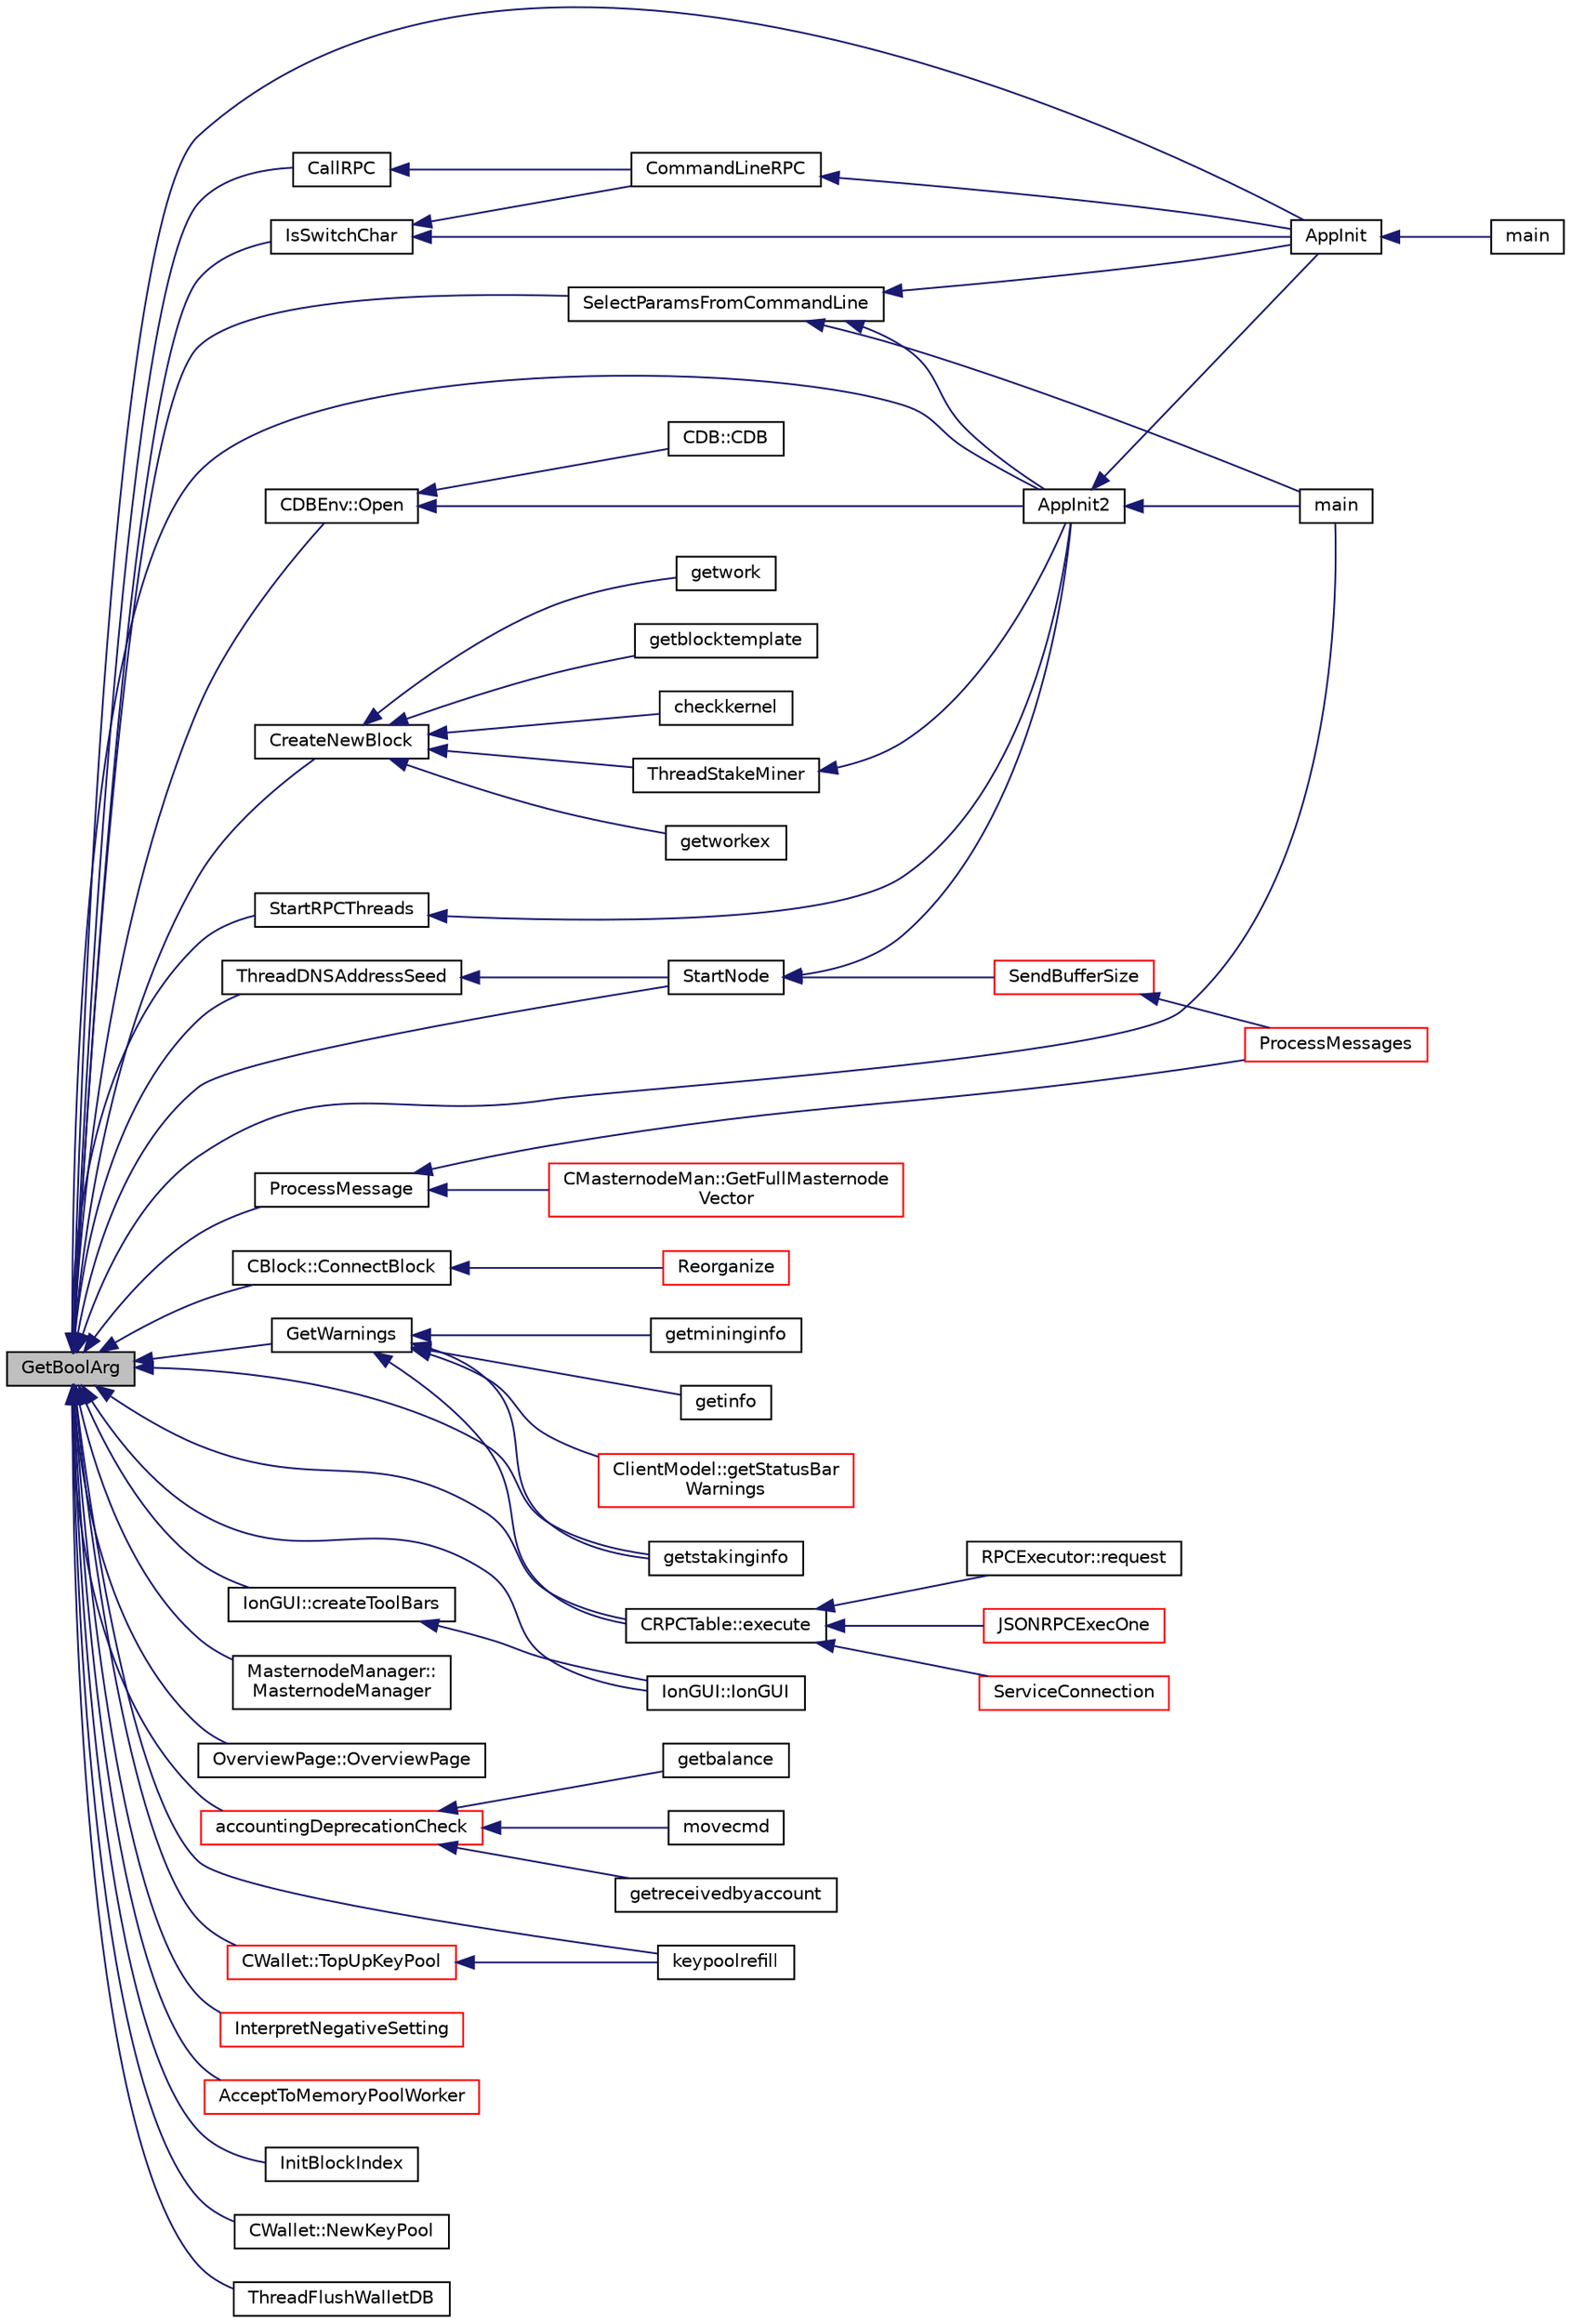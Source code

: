 digraph "GetBoolArg"
{
  edge [fontname="Helvetica",fontsize="10",labelfontname="Helvetica",labelfontsize="10"];
  node [fontname="Helvetica",fontsize="10",shape=record];
  rankdir="LR";
  Node1747 [label="GetBoolArg",height=0.2,width=0.4,color="black", fillcolor="grey75", style="filled", fontcolor="black"];
  Node1747 -> Node1748 [dir="back",color="midnightblue",fontsize="10",style="solid",fontname="Helvetica"];
  Node1748 [label="SelectParamsFromCommandLine",height=0.2,width=0.4,color="black", fillcolor="white", style="filled",URL="$d7/ddb/chainparams_8h.html#a8b1e95814ad8f7fbcd9dead5cae3783d",tooltip="Looks for -regtest or -testnet and then calls SelectParams as appropriate. "];
  Node1748 -> Node1749 [dir="back",color="midnightblue",fontsize="10",style="solid",fontname="Helvetica"];
  Node1749 [label="AppInit2",height=0.2,width=0.4,color="black", fillcolor="white", style="filled",URL="$d8/dc0/init_8h.html#a1a4c1bfbf6ba1db77e988b89b9cadfd3",tooltip="Initialize ion. "];
  Node1749 -> Node1750 [dir="back",color="midnightblue",fontsize="10",style="solid",fontname="Helvetica"];
  Node1750 [label="AppInit",height=0.2,width=0.4,color="black", fillcolor="white", style="filled",URL="$d4/d35/iond_8cpp.html#ac59316b767e6984e1285f0531275286b"];
  Node1750 -> Node1751 [dir="back",color="midnightblue",fontsize="10",style="solid",fontname="Helvetica"];
  Node1751 [label="main",height=0.2,width=0.4,color="black", fillcolor="white", style="filled",URL="$d4/d35/iond_8cpp.html#a0ddf1224851353fc92bfbff6f499fa97"];
  Node1749 -> Node1752 [dir="back",color="midnightblue",fontsize="10",style="solid",fontname="Helvetica"];
  Node1752 [label="main",height=0.2,width=0.4,color="black", fillcolor="white", style="filled",URL="$d5/d2d/ion_8cpp.html#a0ddf1224851353fc92bfbff6f499fa97"];
  Node1748 -> Node1750 [dir="back",color="midnightblue",fontsize="10",style="solid",fontname="Helvetica"];
  Node1748 -> Node1752 [dir="back",color="midnightblue",fontsize="10",style="solid",fontname="Helvetica"];
  Node1747 -> Node1753 [dir="back",color="midnightblue",fontsize="10",style="solid",fontname="Helvetica"];
  Node1753 [label="CDBEnv::Open",height=0.2,width=0.4,color="black", fillcolor="white", style="filled",URL="$d5/dd2/class_c_d_b_env.html#a1a81be1585305e5cedd2bccd6c7570c3"];
  Node1753 -> Node1754 [dir="back",color="midnightblue",fontsize="10",style="solid",fontname="Helvetica"];
  Node1754 [label="CDB::CDB",height=0.2,width=0.4,color="black", fillcolor="white", style="filled",URL="$d1/d2e/class_c_d_b.html#aa5f2317ab28c6424bfebdaa969aa2b2c"];
  Node1753 -> Node1749 [dir="back",color="midnightblue",fontsize="10",style="solid",fontname="Helvetica"];
  Node1747 -> Node1749 [dir="back",color="midnightblue",fontsize="10",style="solid",fontname="Helvetica"];
  Node1747 -> Node1750 [dir="back",color="midnightblue",fontsize="10",style="solid",fontname="Helvetica"];
  Node1747 -> Node1755 [dir="back",color="midnightblue",fontsize="10",style="solid",fontname="Helvetica"];
  Node1755 [label="CBlock::ConnectBlock",height=0.2,width=0.4,color="black", fillcolor="white", style="filled",URL="$d3/d51/class_c_block.html#a1ae149d97c7b7eadf48f5cea934b6217"];
  Node1755 -> Node1756 [dir="back",color="midnightblue",fontsize="10",style="solid",fontname="Helvetica"];
  Node1756 [label="Reorganize",height=0.2,width=0.4,color="red", fillcolor="white", style="filled",URL="$df/d0a/main_8cpp.html#ad8e09920f5a3ce2670c5efa26ef65227"];
  Node1747 -> Node1761 [dir="back",color="midnightblue",fontsize="10",style="solid",fontname="Helvetica"];
  Node1761 [label="GetWarnings",height=0.2,width=0.4,color="black", fillcolor="white", style="filled",URL="$df/d0a/main_8cpp.html#a70b1d1b79f1c760e65c960713b87b732"];
  Node1761 -> Node1762 [dir="back",color="midnightblue",fontsize="10",style="solid",fontname="Helvetica"];
  Node1762 [label="ClientModel::getStatusBar\lWarnings",height=0.2,width=0.4,color="red", fillcolor="white", style="filled",URL="$df/d25/class_client_model.html#a16718fa6c90ac5bce0ce1dcbfb3ec95c",tooltip="Return warnings to be displayed in status bar. "];
  Node1761 -> Node1766 [dir="back",color="midnightblue",fontsize="10",style="solid",fontname="Helvetica"];
  Node1766 [label="getmininginfo",height=0.2,width=0.4,color="black", fillcolor="white", style="filled",URL="$d4/ddd/rpcmining_8cpp.html#a89c187faff7322c7d15134d13570ca1e"];
  Node1761 -> Node1767 [dir="back",color="midnightblue",fontsize="10",style="solid",fontname="Helvetica"];
  Node1767 [label="getstakinginfo",height=0.2,width=0.4,color="black", fillcolor="white", style="filled",URL="$d4/ddd/rpcmining_8cpp.html#aedf628177ea04e0077d9d530963d40d6"];
  Node1761 -> Node1768 [dir="back",color="midnightblue",fontsize="10",style="solid",fontname="Helvetica"];
  Node1768 [label="getinfo",height=0.2,width=0.4,color="black", fillcolor="white", style="filled",URL="$db/d48/rpcmisc_8cpp.html#a70335b93783d51e48d276a1e08bd721a"];
  Node1761 -> Node1769 [dir="back",color="midnightblue",fontsize="10",style="solid",fontname="Helvetica"];
  Node1769 [label="CRPCTable::execute",height=0.2,width=0.4,color="black", fillcolor="white", style="filled",URL="$d2/d6c/class_c_r_p_c_table.html#a18a39759205e739d86a35a1c92243760",tooltip="Execute a method. "];
  Node1769 -> Node1770 [dir="back",color="midnightblue",fontsize="10",style="solid",fontname="Helvetica"];
  Node1770 [label="RPCExecutor::request",height=0.2,width=0.4,color="black", fillcolor="white", style="filled",URL="$de/dd5/class_r_p_c_executor.html#a26e314b5c74eef7a5d310578e1cdb1eb"];
  Node1769 -> Node1771 [dir="back",color="midnightblue",fontsize="10",style="solid",fontname="Helvetica"];
  Node1771 [label="JSONRPCExecOne",height=0.2,width=0.4,color="red", fillcolor="white", style="filled",URL="$d6/d76/rpcserver_8cpp.html#aa84f3199884bd0fa01edad0aa99602ef"];
  Node1769 -> Node1773 [dir="back",color="midnightblue",fontsize="10",style="solid",fontname="Helvetica"];
  Node1773 [label="ServiceConnection",height=0.2,width=0.4,color="red", fillcolor="white", style="filled",URL="$d6/d76/rpcserver_8cpp.html#adda5af922ba2f27c9f6219394d3c4f4c"];
  Node1747 -> Node1775 [dir="back",color="midnightblue",fontsize="10",style="solid",fontname="Helvetica"];
  Node1775 [label="ProcessMessage",height=0.2,width=0.4,color="black", fillcolor="white", style="filled",URL="$df/d0a/main_8cpp.html#a8ba92b1a4bce3c835e887a9073d17d8e"];
  Node1775 -> Node1776 [dir="back",color="midnightblue",fontsize="10",style="solid",fontname="Helvetica"];
  Node1776 [label="ProcessMessages",height=0.2,width=0.4,color="red", fillcolor="white", style="filled",URL="$d4/dbf/main_8h.html#a196f9318f02448b85b28d612698934fd"];
  Node1775 -> Node1780 [dir="back",color="midnightblue",fontsize="10",style="solid",fontname="Helvetica"];
  Node1780 [label="CMasternodeMan::GetFullMasternode\lVector",height=0.2,width=0.4,color="red", fillcolor="white", style="filled",URL="$dc/d6b/class_c_masternode_man.html#ab39e213a7601e1bef2eba1d5d63206f5"];
  Node1747 -> Node1786 [dir="back",color="midnightblue",fontsize="10",style="solid",fontname="Helvetica"];
  Node1786 [label="CreateNewBlock",height=0.2,width=0.4,color="black", fillcolor="white", style="filled",URL="$de/d13/miner_8h.html#aca0de7d757e027c2b08bd101c68c1549"];
  Node1786 -> Node1787 [dir="back",color="midnightblue",fontsize="10",style="solid",fontname="Helvetica"];
  Node1787 [label="ThreadStakeMiner",height=0.2,width=0.4,color="black", fillcolor="white", style="filled",URL="$d6/de3/miner_8cpp.html#a31faece5ef0e403969b3d3debd79b352"];
  Node1787 -> Node1749 [dir="back",color="midnightblue",fontsize="10",style="solid",fontname="Helvetica"];
  Node1786 -> Node1788 [dir="back",color="midnightblue",fontsize="10",style="solid",fontname="Helvetica"];
  Node1788 [label="checkkernel",height=0.2,width=0.4,color="black", fillcolor="white", style="filled",URL="$d4/ddd/rpcmining_8cpp.html#a36ee2284a7252841b8a62a9531b6acbc"];
  Node1786 -> Node1789 [dir="back",color="midnightblue",fontsize="10",style="solid",fontname="Helvetica"];
  Node1789 [label="getworkex",height=0.2,width=0.4,color="black", fillcolor="white", style="filled",URL="$d4/ddd/rpcmining_8cpp.html#aa40f86dc468a3f2ef4a3bba99e20a069"];
  Node1786 -> Node1790 [dir="back",color="midnightblue",fontsize="10",style="solid",fontname="Helvetica"];
  Node1790 [label="getwork",height=0.2,width=0.4,color="black", fillcolor="white", style="filled",URL="$d4/ddd/rpcmining_8cpp.html#a356be62c93d38267a7da9e1cb644d547"];
  Node1786 -> Node1791 [dir="back",color="midnightblue",fontsize="10",style="solid",fontname="Helvetica"];
  Node1791 [label="getblocktemplate",height=0.2,width=0.4,color="black", fillcolor="white", style="filled",URL="$d4/ddd/rpcmining_8cpp.html#a27347eecedd59156c914fcb5ce488f9a"];
  Node1747 -> Node1792 [dir="back",color="midnightblue",fontsize="10",style="solid",fontname="Helvetica"];
  Node1792 [label="ThreadDNSAddressSeed",height=0.2,width=0.4,color="black", fillcolor="white", style="filled",URL="$dd/d84/net_8cpp.html#ab2d8883b5524ec7b80d3b9535e73a3ed"];
  Node1792 -> Node1793 [dir="back",color="midnightblue",fontsize="10",style="solid",fontname="Helvetica"];
  Node1793 [label="StartNode",height=0.2,width=0.4,color="black", fillcolor="white", style="filled",URL="$d7/d97/net_8h.html#a9396d8054e8f74959e9391871aaddde0"];
  Node1793 -> Node1749 [dir="back",color="midnightblue",fontsize="10",style="solid",fontname="Helvetica"];
  Node1793 -> Node1794 [dir="back",color="midnightblue",fontsize="10",style="solid",fontname="Helvetica"];
  Node1794 [label="SendBufferSize",height=0.2,width=0.4,color="red", fillcolor="white", style="filled",URL="$d7/d97/net_8h.html#a13f289d6233bd32b78a38793f76bdccb"];
  Node1794 -> Node1776 [dir="back",color="midnightblue",fontsize="10",style="solid",fontname="Helvetica"];
  Node1747 -> Node1793 [dir="back",color="midnightblue",fontsize="10",style="solid",fontname="Helvetica"];
  Node1747 -> Node1752 [dir="back",color="midnightblue",fontsize="10",style="solid",fontname="Helvetica"];
  Node1747 -> Node1798 [dir="back",color="midnightblue",fontsize="10",style="solid",fontname="Helvetica"];
  Node1798 [label="IonGUI::IonGUI",height=0.2,width=0.4,color="black", fillcolor="white", style="filled",URL="$dc/d0b/class_ion_g_u_i.html#ad0e22e4901b039bcc987ef0328c8c5d4"];
  Node1747 -> Node1799 [dir="back",color="midnightblue",fontsize="10",style="solid",fontname="Helvetica"];
  Node1799 [label="IonGUI::createToolBars",height=0.2,width=0.4,color="black", fillcolor="white", style="filled",URL="$dc/d0b/class_ion_g_u_i.html#ac0c19a21a81abd9b6cc15ca0c9bab099",tooltip="Create the toolbars. "];
  Node1799 -> Node1798 [dir="back",color="midnightblue",fontsize="10",style="solid",fontname="Helvetica"];
  Node1747 -> Node1782 [dir="back",color="midnightblue",fontsize="10",style="solid",fontname="Helvetica"];
  Node1782 [label="MasternodeManager::\lMasternodeManager",height=0.2,width=0.4,color="black", fillcolor="white", style="filled",URL="$d9/d70/class_masternode_manager.html#ad18cb99065e056e6b791e2356de826bf"];
  Node1747 -> Node1800 [dir="back",color="midnightblue",fontsize="10",style="solid",fontname="Helvetica"];
  Node1800 [label="OverviewPage::OverviewPage",height=0.2,width=0.4,color="black", fillcolor="white", style="filled",URL="$d1/d91/class_overview_page.html#a18c1a29cab6b745b25e701b20f234932"];
  Node1747 -> Node1801 [dir="back",color="midnightblue",fontsize="10",style="solid",fontname="Helvetica"];
  Node1801 [label="CallRPC",height=0.2,width=0.4,color="black", fillcolor="white", style="filled",URL="$dd/d9e/rpcclient_8cpp.html#ae0b4394f271db49671cf894dbe94c484"];
  Node1801 -> Node1802 [dir="back",color="midnightblue",fontsize="10",style="solid",fontname="Helvetica"];
  Node1802 [label="CommandLineRPC",height=0.2,width=0.4,color="black", fillcolor="white", style="filled",URL="$d6/d59/rpcclient_8h.html#a4ee23259648a971c9c05aeff8b545a6d"];
  Node1802 -> Node1750 [dir="back",color="midnightblue",fontsize="10",style="solid",fontname="Helvetica"];
  Node1747 -> Node1767 [dir="back",color="midnightblue",fontsize="10",style="solid",fontname="Helvetica"];
  Node1747 -> Node1803 [dir="back",color="midnightblue",fontsize="10",style="solid",fontname="Helvetica"];
  Node1803 [label="StartRPCThreads",height=0.2,width=0.4,color="black", fillcolor="white", style="filled",URL="$d3/da2/rpcserver_8h.html#af4d692a884c24c4abe2fc3f2b165542d"];
  Node1803 -> Node1749 [dir="back",color="midnightblue",fontsize="10",style="solid",fontname="Helvetica"];
  Node1747 -> Node1769 [dir="back",color="midnightblue",fontsize="10",style="solid",fontname="Helvetica"];
  Node1747 -> Node1804 [dir="back",color="midnightblue",fontsize="10",style="solid",fontname="Helvetica"];
  Node1804 [label="accountingDeprecationCheck",height=0.2,width=0.4,color="red", fillcolor="white", style="filled",URL="$df/d1d/rpcwallet_8cpp.html#a03fd7dceeeaa2bb23b83dba46673ff9a"];
  Node1804 -> Node1805 [dir="back",color="midnightblue",fontsize="10",style="solid",fontname="Helvetica"];
  Node1805 [label="getreceivedbyaccount",height=0.2,width=0.4,color="black", fillcolor="white", style="filled",URL="$df/d1d/rpcwallet_8cpp.html#a07526be5270b0e55b4a0b79c01205f3d"];
  Node1804 -> Node1806 [dir="back",color="midnightblue",fontsize="10",style="solid",fontname="Helvetica"];
  Node1806 [label="getbalance",height=0.2,width=0.4,color="black", fillcolor="white", style="filled",URL="$df/d1d/rpcwallet_8cpp.html#a1fdcef480c78c033eb587bd442ec305f"];
  Node1804 -> Node1807 [dir="back",color="midnightblue",fontsize="10",style="solid",fontname="Helvetica"];
  Node1807 [label="movecmd",height=0.2,width=0.4,color="black", fillcolor="white", style="filled",URL="$df/d1d/rpcwallet_8cpp.html#a7dcb5aa63b46944bc4874719c8e1db15"];
  Node1747 -> Node1810 [dir="back",color="midnightblue",fontsize="10",style="solid",fontname="Helvetica"];
  Node1810 [label="keypoolrefill",height=0.2,width=0.4,color="black", fillcolor="white", style="filled",URL="$df/d1d/rpcwallet_8cpp.html#afe8615fcf2c8e5319166c2fa8c638e08"];
  Node1747 -> Node1811 [dir="back",color="midnightblue",fontsize="10",style="solid",fontname="Helvetica"];
  Node1811 [label="IsSwitchChar",height=0.2,width=0.4,color="black", fillcolor="white", style="filled",URL="$d8/d3c/util_8h.html#ac0165e18ce3be89a2e0731e27d54b478"];
  Node1811 -> Node1750 [dir="back",color="midnightblue",fontsize="10",style="solid",fontname="Helvetica"];
  Node1811 -> Node1802 [dir="back",color="midnightblue",fontsize="10",style="solid",fontname="Helvetica"];
  Node1747 -> Node1812 [dir="back",color="midnightblue",fontsize="10",style="solid",fontname="Helvetica"];
  Node1812 [label="InterpretNegativeSetting",height=0.2,width=0.4,color="red", fillcolor="white", style="filled",URL="$df/d2d/util_8cpp.html#a180e2c0e2b959b9455066178901440c0"];
  Node1747 -> Node1815 [dir="back",color="midnightblue",fontsize="10",style="solid",fontname="Helvetica"];
  Node1815 [label="AcceptToMemoryPoolWorker",height=0.2,width=0.4,color="red", fillcolor="white", style="filled",URL="$dd/d7d/validation_8cpp.html#a274b0623037c72315662a07ecf760176"];
  Node1747 -> Node1826 [dir="back",color="midnightblue",fontsize="10",style="solid",fontname="Helvetica"];
  Node1826 [label="InitBlockIndex",height=0.2,width=0.4,color="black", fillcolor="white", style="filled",URL="$db/d38/validation_8h.html#aaf2e19311fff6b9cd421a9a9d59f7ff1",tooltip="Initialize a new block tree database + block data on disk. "];
  Node1747 -> Node1827 [dir="back",color="midnightblue",fontsize="10",style="solid",fontname="Helvetica"];
  Node1827 [label="CWallet::NewKeyPool",height=0.2,width=0.4,color="black", fillcolor="white", style="filled",URL="$d2/de5/class_c_wallet.html#a7353ba1e79fc4167fbfbe79b41698fa7"];
  Node1747 -> Node1828 [dir="back",color="midnightblue",fontsize="10",style="solid",fontname="Helvetica"];
  Node1828 [label="CWallet::TopUpKeyPool",height=0.2,width=0.4,color="red", fillcolor="white", style="filled",URL="$d2/de5/class_c_wallet.html#aeeeca131336b2ec20cede9a2fccc203a"];
  Node1828 -> Node1810 [dir="back",color="midnightblue",fontsize="10",style="solid",fontname="Helvetica"];
  Node1747 -> Node1832 [dir="back",color="midnightblue",fontsize="10",style="solid",fontname="Helvetica"];
  Node1832 [label="ThreadFlushWalletDB",height=0.2,width=0.4,color="black", fillcolor="white", style="filled",URL="$dc/d75/walletdb_8cpp.html#a571e13707ba159c7c047875764ae5e2b"];
}
